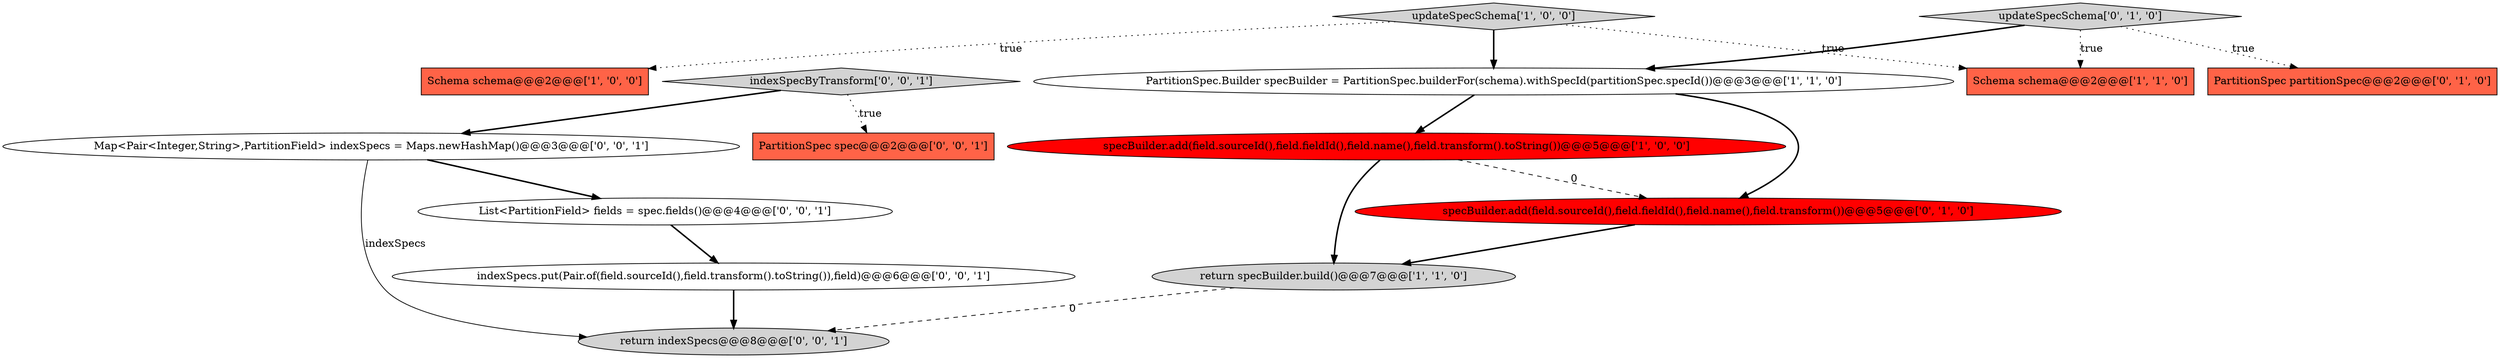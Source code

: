 digraph {
9 [style = filled, label = "return indexSpecs@@@8@@@['0', '0', '1']", fillcolor = lightgray, shape = ellipse image = "AAA0AAABBB3BBB"];
0 [style = filled, label = "PartitionSpec.Builder specBuilder = PartitionSpec.builderFor(schema).withSpecId(partitionSpec.specId())@@@3@@@['1', '1', '0']", fillcolor = white, shape = ellipse image = "AAA0AAABBB1BBB"];
5 [style = filled, label = "specBuilder.add(field.sourceId(),field.fieldId(),field.name(),field.transform().toString())@@@5@@@['1', '0', '0']", fillcolor = red, shape = ellipse image = "AAA1AAABBB1BBB"];
3 [style = filled, label = "return specBuilder.build()@@@7@@@['1', '1', '0']", fillcolor = lightgray, shape = ellipse image = "AAA0AAABBB1BBB"];
4 [style = filled, label = "Schema schema@@@2@@@['1', '1', '0']", fillcolor = tomato, shape = box image = "AAA0AAABBB1BBB"];
6 [style = filled, label = "PartitionSpec partitionSpec@@@2@@@['0', '1', '0']", fillcolor = tomato, shape = box image = "AAA0AAABBB2BBB"];
12 [style = filled, label = "indexSpecByTransform['0', '0', '1']", fillcolor = lightgray, shape = diamond image = "AAA0AAABBB3BBB"];
13 [style = filled, label = "List<PartitionField> fields = spec.fields()@@@4@@@['0', '0', '1']", fillcolor = white, shape = ellipse image = "AAA0AAABBB3BBB"];
2 [style = filled, label = "updateSpecSchema['1', '0', '0']", fillcolor = lightgray, shape = diamond image = "AAA0AAABBB1BBB"];
8 [style = filled, label = "specBuilder.add(field.sourceId(),field.fieldId(),field.name(),field.transform())@@@5@@@['0', '1', '0']", fillcolor = red, shape = ellipse image = "AAA1AAABBB2BBB"];
14 [style = filled, label = "indexSpecs.put(Pair.of(field.sourceId(),field.transform().toString()),field)@@@6@@@['0', '0', '1']", fillcolor = white, shape = ellipse image = "AAA0AAABBB3BBB"];
10 [style = filled, label = "PartitionSpec spec@@@2@@@['0', '0', '1']", fillcolor = tomato, shape = box image = "AAA0AAABBB3BBB"];
7 [style = filled, label = "updateSpecSchema['0', '1', '0']", fillcolor = lightgray, shape = diamond image = "AAA0AAABBB2BBB"];
1 [style = filled, label = "Schema schema@@@2@@@['1', '0', '0']", fillcolor = tomato, shape = box image = "AAA0AAABBB1BBB"];
11 [style = filled, label = "Map<Pair<Integer,String>,PartitionField> indexSpecs = Maps.newHashMap()@@@3@@@['0', '0', '1']", fillcolor = white, shape = ellipse image = "AAA0AAABBB3BBB"];
5->3 [style = bold, label=""];
5->8 [style = dashed, label="0"];
14->9 [style = bold, label=""];
7->6 [style = dotted, label="true"];
2->0 [style = bold, label=""];
7->0 [style = bold, label=""];
12->10 [style = dotted, label="true"];
3->9 [style = dashed, label="0"];
7->4 [style = dotted, label="true"];
2->1 [style = dotted, label="true"];
13->14 [style = bold, label=""];
11->9 [style = solid, label="indexSpecs"];
11->13 [style = bold, label=""];
2->4 [style = dotted, label="true"];
0->5 [style = bold, label=""];
8->3 [style = bold, label=""];
12->11 [style = bold, label=""];
0->8 [style = bold, label=""];
}
